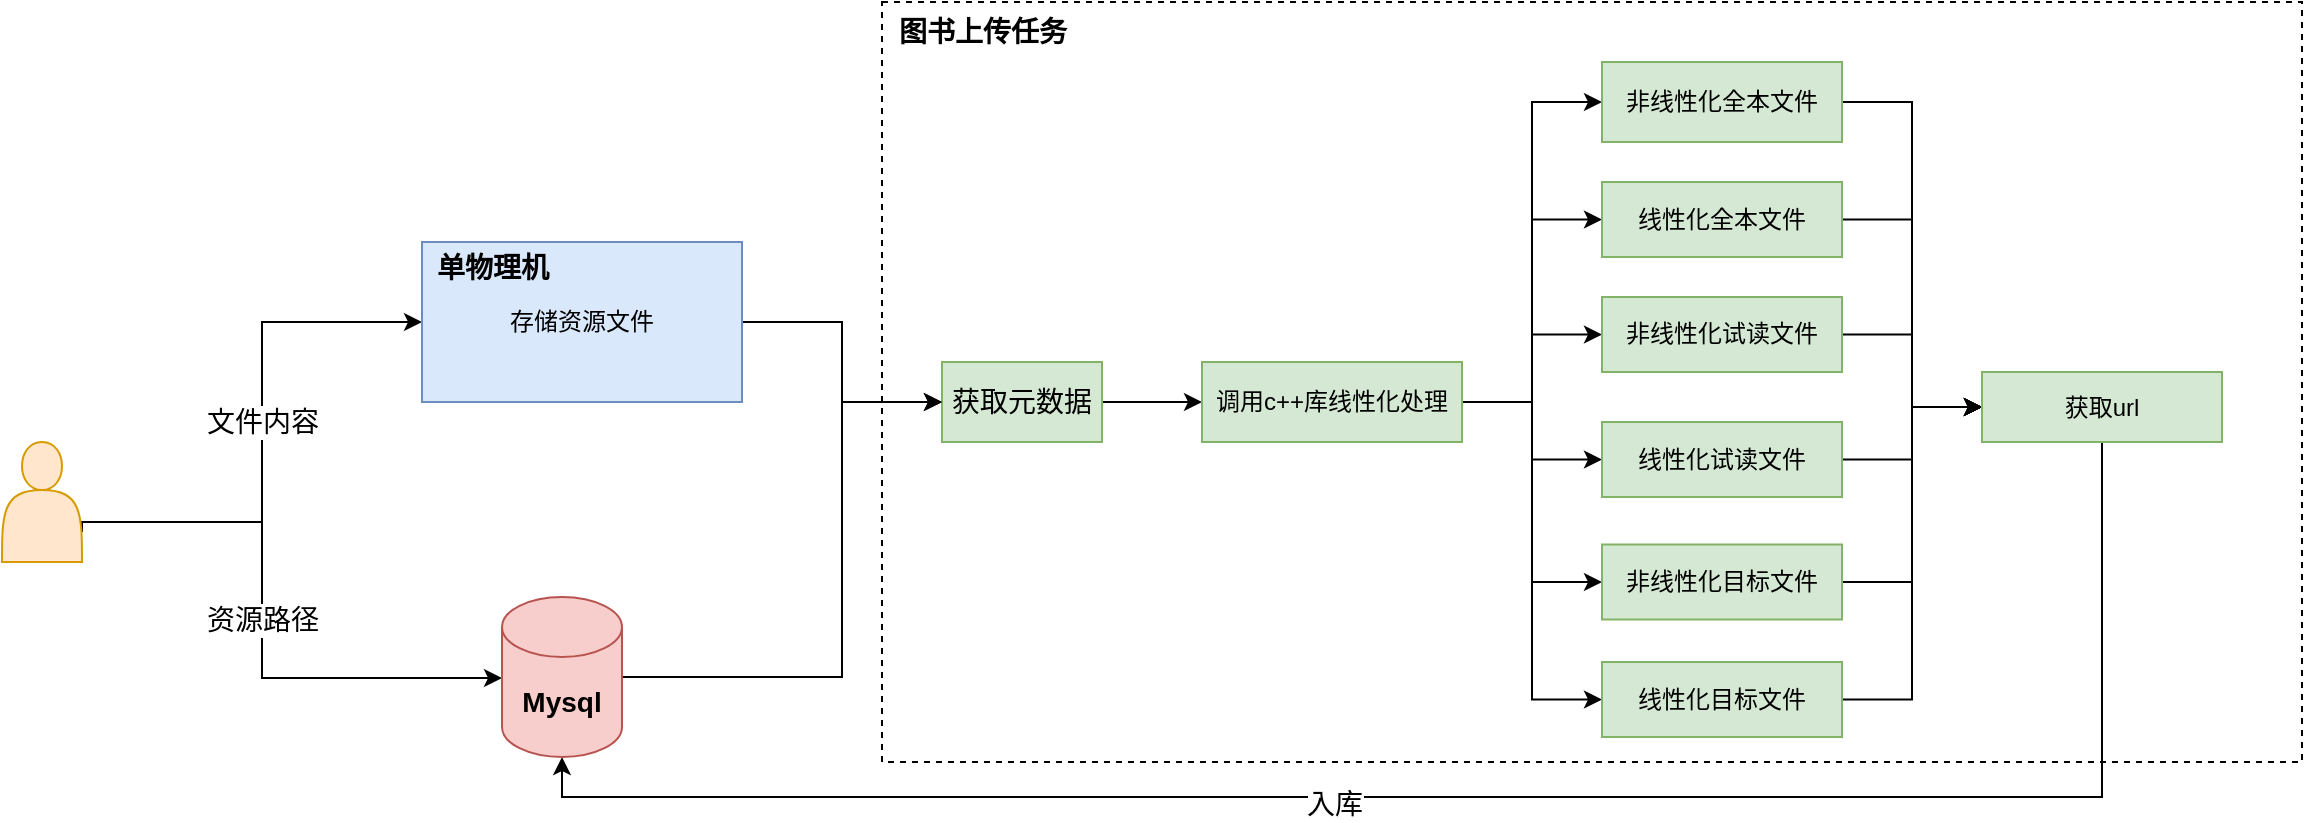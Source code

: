 <mxfile version="21.6.8" type="github">
  <diagram name="第 1 页" id="80tG6JO-mC-Tp9KeBumF">
    <mxGraphModel dx="1434" dy="750" grid="1" gridSize="10" guides="1" tooltips="1" connect="1" arrows="1" fold="1" page="1" pageScale="1" pageWidth="827" pageHeight="1169" math="0" shadow="0">
      <root>
        <mxCell id="0" />
        <mxCell id="1" parent="0" />
        <mxCell id="5UkGeeMsDtwPfgDZ-Mkb-49" value="" style="rounded=0;whiteSpace=wrap;html=1;dashed=1;" vertex="1" parent="1">
          <mxGeometry x="520" y="310" width="710" height="380" as="geometry" />
        </mxCell>
        <mxCell id="5UkGeeMsDtwPfgDZ-Mkb-44" style="edgeStyle=orthogonalEdgeStyle;rounded=0;orthogonalLoop=1;jettySize=auto;html=1;exitX=1;exitY=0.75;exitDx=0;exitDy=0;entryX=0;entryY=0.5;entryDx=0;entryDy=0;" edge="1" parent="1" source="5UkGeeMsDtwPfgDZ-Mkb-1" target="5UkGeeMsDtwPfgDZ-Mkb-42">
          <mxGeometry relative="1" as="geometry">
            <Array as="points">
              <mxPoint x="120" y="570" />
              <mxPoint x="210" y="570" />
              <mxPoint x="210" y="470" />
            </Array>
          </mxGeometry>
        </mxCell>
        <mxCell id="5UkGeeMsDtwPfgDZ-Mkb-48" value="&lt;font style=&quot;font-size: 14px;&quot;&gt;文件内容&lt;/font&gt;" style="edgeLabel;html=1;align=center;verticalAlign=middle;resizable=0;points=[];" vertex="1" connectable="0" parent="5UkGeeMsDtwPfgDZ-Mkb-44">
          <mxGeometry x="0.061" relative="1" as="geometry">
            <mxPoint y="1" as="offset" />
          </mxGeometry>
        </mxCell>
        <mxCell id="5UkGeeMsDtwPfgDZ-Mkb-46" style="edgeStyle=orthogonalEdgeStyle;rounded=0;orthogonalLoop=1;jettySize=auto;html=1;exitX=1;exitY=0.75;exitDx=0;exitDy=0;" edge="1" parent="1" source="5UkGeeMsDtwPfgDZ-Mkb-1" target="5UkGeeMsDtwPfgDZ-Mkb-36">
          <mxGeometry relative="1" as="geometry">
            <Array as="points">
              <mxPoint x="120" y="570" />
              <mxPoint x="210" y="570" />
              <mxPoint x="210" y="648" />
            </Array>
          </mxGeometry>
        </mxCell>
        <mxCell id="5UkGeeMsDtwPfgDZ-Mkb-47" value="&lt;font style=&quot;font-size: 14px;&quot;&gt;资源路径&lt;/font&gt;" style="edgeLabel;html=1;align=center;verticalAlign=middle;resizable=0;points=[];" vertex="1" connectable="0" parent="5UkGeeMsDtwPfgDZ-Mkb-46">
          <mxGeometry x="0.343" y="2" relative="1" as="geometry">
            <mxPoint x="-24" y="-27" as="offset" />
          </mxGeometry>
        </mxCell>
        <mxCell id="5UkGeeMsDtwPfgDZ-Mkb-1" value="" style="shape=actor;whiteSpace=wrap;html=1;fillColor=#ffe6cc;strokeColor=#d79b00;" vertex="1" parent="1">
          <mxGeometry x="80" y="530" width="40" height="60" as="geometry" />
        </mxCell>
        <mxCell id="5UkGeeMsDtwPfgDZ-Mkb-11" value="" style="edgeStyle=orthogonalEdgeStyle;rounded=0;orthogonalLoop=1;jettySize=auto;html=1;" edge="1" parent="1" source="5UkGeeMsDtwPfgDZ-Mkb-9" target="5UkGeeMsDtwPfgDZ-Mkb-10">
          <mxGeometry relative="1" as="geometry" />
        </mxCell>
        <mxCell id="5UkGeeMsDtwPfgDZ-Mkb-9" value="&lt;font style=&quot;font-size: 14px;&quot;&gt;获取元数据&lt;/font&gt;" style="rounded=0;whiteSpace=wrap;html=1;fillColor=#d5e8d4;strokeColor=#82b366;" vertex="1" parent="1">
          <mxGeometry x="550" y="490" width="80" height="40" as="geometry" />
        </mxCell>
        <mxCell id="5UkGeeMsDtwPfgDZ-Mkb-19" style="edgeStyle=orthogonalEdgeStyle;rounded=0;orthogonalLoop=1;jettySize=auto;html=1;exitX=1;exitY=0.5;exitDx=0;exitDy=0;entryX=0;entryY=0.5;entryDx=0;entryDy=0;" edge="1" parent="1" source="5UkGeeMsDtwPfgDZ-Mkb-10" target="5UkGeeMsDtwPfgDZ-Mkb-12">
          <mxGeometry relative="1" as="geometry" />
        </mxCell>
        <mxCell id="5UkGeeMsDtwPfgDZ-Mkb-20" style="edgeStyle=orthogonalEdgeStyle;rounded=0;orthogonalLoop=1;jettySize=auto;html=1;exitX=1;exitY=0.5;exitDx=0;exitDy=0;entryX=0;entryY=0.5;entryDx=0;entryDy=0;" edge="1" parent="1" source="5UkGeeMsDtwPfgDZ-Mkb-10" target="5UkGeeMsDtwPfgDZ-Mkb-13">
          <mxGeometry relative="1" as="geometry" />
        </mxCell>
        <mxCell id="5UkGeeMsDtwPfgDZ-Mkb-21" style="edgeStyle=orthogonalEdgeStyle;rounded=0;orthogonalLoop=1;jettySize=auto;html=1;exitX=1;exitY=0.5;exitDx=0;exitDy=0;entryX=0;entryY=0.5;entryDx=0;entryDy=0;" edge="1" parent="1" source="5UkGeeMsDtwPfgDZ-Mkb-10" target="5UkGeeMsDtwPfgDZ-Mkb-14">
          <mxGeometry relative="1" as="geometry" />
        </mxCell>
        <mxCell id="5UkGeeMsDtwPfgDZ-Mkb-22" style="edgeStyle=orthogonalEdgeStyle;rounded=0;orthogonalLoop=1;jettySize=auto;html=1;exitX=1;exitY=0.5;exitDx=0;exitDy=0;entryX=0;entryY=0.5;entryDx=0;entryDy=0;" edge="1" parent="1" source="5UkGeeMsDtwPfgDZ-Mkb-10" target="5UkGeeMsDtwPfgDZ-Mkb-15">
          <mxGeometry relative="1" as="geometry" />
        </mxCell>
        <mxCell id="5UkGeeMsDtwPfgDZ-Mkb-24" style="edgeStyle=orthogonalEdgeStyle;rounded=0;orthogonalLoop=1;jettySize=auto;html=1;exitX=1;exitY=0.5;exitDx=0;exitDy=0;entryX=0;entryY=0.5;entryDx=0;entryDy=0;" edge="1" parent="1" source="5UkGeeMsDtwPfgDZ-Mkb-10" target="5UkGeeMsDtwPfgDZ-Mkb-16">
          <mxGeometry relative="1" as="geometry" />
        </mxCell>
        <mxCell id="5UkGeeMsDtwPfgDZ-Mkb-25" style="edgeStyle=orthogonalEdgeStyle;rounded=0;orthogonalLoop=1;jettySize=auto;html=1;exitX=1;exitY=0.5;exitDx=0;exitDy=0;entryX=0;entryY=0.5;entryDx=0;entryDy=0;" edge="1" parent="1" source="5UkGeeMsDtwPfgDZ-Mkb-10" target="5UkGeeMsDtwPfgDZ-Mkb-17">
          <mxGeometry relative="1" as="geometry" />
        </mxCell>
        <mxCell id="5UkGeeMsDtwPfgDZ-Mkb-10" value="调用c++库线性化处理" style="rounded=0;whiteSpace=wrap;html=1;fillColor=#d5e8d4;strokeColor=#82b366;" vertex="1" parent="1">
          <mxGeometry x="680" y="490" width="130" height="40" as="geometry" />
        </mxCell>
        <mxCell id="5UkGeeMsDtwPfgDZ-Mkb-27" style="edgeStyle=orthogonalEdgeStyle;rounded=0;orthogonalLoop=1;jettySize=auto;html=1;exitX=1;exitY=0.5;exitDx=0;exitDy=0;entryX=0;entryY=0.5;entryDx=0;entryDy=0;" edge="1" parent="1" source="5UkGeeMsDtwPfgDZ-Mkb-12" target="5UkGeeMsDtwPfgDZ-Mkb-26">
          <mxGeometry relative="1" as="geometry" />
        </mxCell>
        <mxCell id="5UkGeeMsDtwPfgDZ-Mkb-12" value="非线性化全本文件" style="rounded=0;whiteSpace=wrap;html=1;fillColor=#d5e8d4;strokeColor=#82b366;" vertex="1" parent="1">
          <mxGeometry x="880" y="340" width="120" height="40" as="geometry" />
        </mxCell>
        <mxCell id="5UkGeeMsDtwPfgDZ-Mkb-28" style="edgeStyle=orthogonalEdgeStyle;rounded=0;orthogonalLoop=1;jettySize=auto;html=1;exitX=1;exitY=0.5;exitDx=0;exitDy=0;entryX=0;entryY=0.5;entryDx=0;entryDy=0;" edge="1" parent="1" source="5UkGeeMsDtwPfgDZ-Mkb-13" target="5UkGeeMsDtwPfgDZ-Mkb-26">
          <mxGeometry relative="1" as="geometry" />
        </mxCell>
        <mxCell id="5UkGeeMsDtwPfgDZ-Mkb-13" value="线性化全本文件" style="rounded=0;whiteSpace=wrap;html=1;fillColor=#d5e8d4;strokeColor=#82b366;" vertex="1" parent="1">
          <mxGeometry x="880" y="400" width="120" height="37.5" as="geometry" />
        </mxCell>
        <mxCell id="5UkGeeMsDtwPfgDZ-Mkb-29" style="edgeStyle=orthogonalEdgeStyle;rounded=0;orthogonalLoop=1;jettySize=auto;html=1;exitX=1;exitY=0.5;exitDx=0;exitDy=0;entryX=0;entryY=0.5;entryDx=0;entryDy=0;" edge="1" parent="1" source="5UkGeeMsDtwPfgDZ-Mkb-14" target="5UkGeeMsDtwPfgDZ-Mkb-26">
          <mxGeometry relative="1" as="geometry" />
        </mxCell>
        <mxCell id="5UkGeeMsDtwPfgDZ-Mkb-14" value="非线性化试读文件" style="rounded=0;whiteSpace=wrap;html=1;fillColor=#d5e8d4;strokeColor=#82b366;" vertex="1" parent="1">
          <mxGeometry x="880" y="457.5" width="120" height="37.5" as="geometry" />
        </mxCell>
        <mxCell id="5UkGeeMsDtwPfgDZ-Mkb-30" style="edgeStyle=orthogonalEdgeStyle;rounded=0;orthogonalLoop=1;jettySize=auto;html=1;exitX=1;exitY=0.5;exitDx=0;exitDy=0;entryX=0;entryY=0.5;entryDx=0;entryDy=0;" edge="1" parent="1" source="5UkGeeMsDtwPfgDZ-Mkb-15" target="5UkGeeMsDtwPfgDZ-Mkb-26">
          <mxGeometry relative="1" as="geometry" />
        </mxCell>
        <mxCell id="5UkGeeMsDtwPfgDZ-Mkb-15" value="线性化试读文件" style="rounded=0;whiteSpace=wrap;html=1;fillColor=#d5e8d4;strokeColor=#82b366;" vertex="1" parent="1">
          <mxGeometry x="880" y="520" width="120" height="37.5" as="geometry" />
        </mxCell>
        <mxCell id="5UkGeeMsDtwPfgDZ-Mkb-31" style="edgeStyle=orthogonalEdgeStyle;rounded=0;orthogonalLoop=1;jettySize=auto;html=1;exitX=1;exitY=0.5;exitDx=0;exitDy=0;entryX=0;entryY=0.5;entryDx=0;entryDy=0;" edge="1" parent="1" source="5UkGeeMsDtwPfgDZ-Mkb-16" target="5UkGeeMsDtwPfgDZ-Mkb-26">
          <mxGeometry relative="1" as="geometry" />
        </mxCell>
        <mxCell id="5UkGeeMsDtwPfgDZ-Mkb-16" value="非线性化目标文件" style="rounded=0;whiteSpace=wrap;html=1;fillColor=#d5e8d4;strokeColor=#82b366;" vertex="1" parent="1">
          <mxGeometry x="880" y="581.25" width="120" height="37.5" as="geometry" />
        </mxCell>
        <mxCell id="5UkGeeMsDtwPfgDZ-Mkb-32" style="edgeStyle=orthogonalEdgeStyle;rounded=0;orthogonalLoop=1;jettySize=auto;html=1;exitX=1;exitY=0.5;exitDx=0;exitDy=0;entryX=0;entryY=0.5;entryDx=0;entryDy=0;" edge="1" parent="1" source="5UkGeeMsDtwPfgDZ-Mkb-17" target="5UkGeeMsDtwPfgDZ-Mkb-26">
          <mxGeometry relative="1" as="geometry" />
        </mxCell>
        <mxCell id="5UkGeeMsDtwPfgDZ-Mkb-17" value="线性化目标文件" style="rounded=0;whiteSpace=wrap;html=1;fillColor=#d5e8d4;strokeColor=#82b366;" vertex="1" parent="1">
          <mxGeometry x="880" y="640" width="120" height="37.5" as="geometry" />
        </mxCell>
        <mxCell id="5UkGeeMsDtwPfgDZ-Mkb-40" style="edgeStyle=orthogonalEdgeStyle;rounded=0;orthogonalLoop=1;jettySize=auto;html=1;exitX=0.5;exitY=1;exitDx=0;exitDy=0;entryX=0.5;entryY=1;entryDx=0;entryDy=0;entryPerimeter=0;" edge="1" parent="1" source="5UkGeeMsDtwPfgDZ-Mkb-26" target="5UkGeeMsDtwPfgDZ-Mkb-36">
          <mxGeometry relative="1" as="geometry" />
        </mxCell>
        <mxCell id="5UkGeeMsDtwPfgDZ-Mkb-51" value="&lt;font style=&quot;font-size: 14px;&quot;&gt;入库&lt;/font&gt;" style="edgeLabel;html=1;align=center;verticalAlign=middle;resizable=0;points=[];" vertex="1" connectable="0" parent="5UkGeeMsDtwPfgDZ-Mkb-40">
          <mxGeometry x="0.15" y="-1" relative="1" as="geometry">
            <mxPoint x="-5" y="4" as="offset" />
          </mxGeometry>
        </mxCell>
        <mxCell id="5UkGeeMsDtwPfgDZ-Mkb-26" value="获取url" style="rounded=0;whiteSpace=wrap;html=1;fillColor=#d5e8d4;strokeColor=#82b366;" vertex="1" parent="1">
          <mxGeometry x="1070" y="495" width="120" height="35" as="geometry" />
        </mxCell>
        <mxCell id="5UkGeeMsDtwPfgDZ-Mkb-39" style="edgeStyle=orthogonalEdgeStyle;rounded=0;orthogonalLoop=1;jettySize=auto;html=1;exitX=1;exitY=0.5;exitDx=0;exitDy=0;exitPerimeter=0;entryX=0;entryY=0.5;entryDx=0;entryDy=0;" edge="1" parent="1" source="5UkGeeMsDtwPfgDZ-Mkb-36" target="5UkGeeMsDtwPfgDZ-Mkb-9">
          <mxGeometry relative="1" as="geometry">
            <Array as="points">
              <mxPoint x="500" y="648" />
              <mxPoint x="500" y="510" />
            </Array>
          </mxGeometry>
        </mxCell>
        <mxCell id="5UkGeeMsDtwPfgDZ-Mkb-36" value="&lt;font style=&quot;font-size: 14px;&quot;&gt;&lt;b&gt;Mysql&lt;/b&gt;&lt;/font&gt;" style="shape=cylinder3;whiteSpace=wrap;html=1;boundedLbl=1;backgroundOutline=1;size=15;fillColor=#f8cecc;strokeColor=#b85450;" vertex="1" parent="1">
          <mxGeometry x="330" y="607.5" width="60" height="80" as="geometry" />
        </mxCell>
        <mxCell id="5UkGeeMsDtwPfgDZ-Mkb-45" style="edgeStyle=orthogonalEdgeStyle;rounded=0;orthogonalLoop=1;jettySize=auto;html=1;exitX=1;exitY=0.5;exitDx=0;exitDy=0;entryX=0;entryY=0.5;entryDx=0;entryDy=0;" edge="1" parent="1" source="5UkGeeMsDtwPfgDZ-Mkb-42" target="5UkGeeMsDtwPfgDZ-Mkb-9">
          <mxGeometry relative="1" as="geometry" />
        </mxCell>
        <mxCell id="5UkGeeMsDtwPfgDZ-Mkb-42" value="存储资源文件" style="rounded=0;whiteSpace=wrap;html=1;fillColor=#dae8fc;strokeColor=#6c8ebf;" vertex="1" parent="1">
          <mxGeometry x="290" y="430" width="160" height="80" as="geometry" />
        </mxCell>
        <mxCell id="5UkGeeMsDtwPfgDZ-Mkb-43" value="&lt;font style=&quot;font-size: 14px;&quot;&gt;&lt;b&gt;单物理机&lt;/b&gt;&lt;/font&gt;" style="text;html=1;align=center;verticalAlign=middle;resizable=0;points=[];autosize=1;strokeColor=none;fillColor=none;" vertex="1" parent="1">
          <mxGeometry x="285" y="427.5" width="80" height="30" as="geometry" />
        </mxCell>
        <mxCell id="5UkGeeMsDtwPfgDZ-Mkb-50" value="&lt;b&gt;&lt;font style=&quot;font-size: 14px;&quot;&gt;图书上传任务&lt;/font&gt;&lt;/b&gt;" style="text;html=1;align=center;verticalAlign=middle;resizable=0;points=[];autosize=1;strokeColor=none;fillColor=none;" vertex="1" parent="1">
          <mxGeometry x="515" y="310" width="110" height="30" as="geometry" />
        </mxCell>
      </root>
    </mxGraphModel>
  </diagram>
</mxfile>

